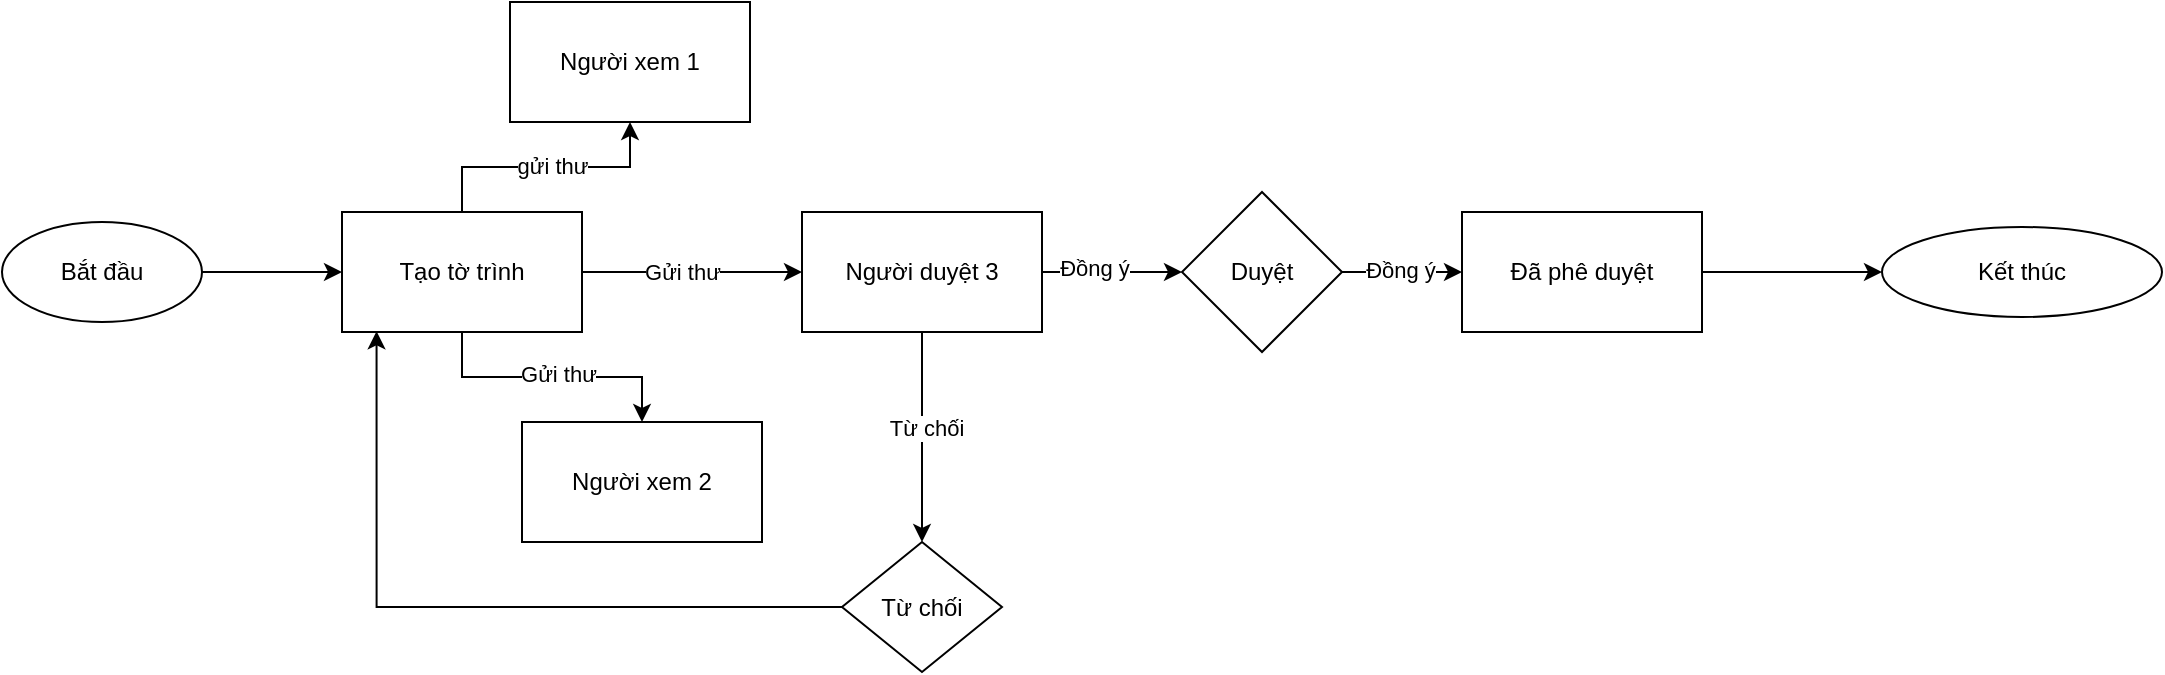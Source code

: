 <mxfile version="21.6.6" type="github">
  <diagram id="C5RBs43oDa-KdzZeNtuy" name="Page-1">
    <mxGraphModel dx="794" dy="464" grid="1" gridSize="10" guides="1" tooltips="1" connect="1" arrows="1" fold="1" page="1" pageScale="1" pageWidth="827" pageHeight="1169" math="0" shadow="0">
      <root>
        <mxCell id="WIyWlLk6GJQsqaUBKTNV-0" />
        <mxCell id="WIyWlLk6GJQsqaUBKTNV-1" parent="WIyWlLk6GJQsqaUBKTNV-0" />
        <mxCell id="bXeS9-nHHweDFAEEq1PL-2" value="" style="edgeStyle=orthogonalEdgeStyle;rounded=0;orthogonalLoop=1;jettySize=auto;html=1;" edge="1" parent="WIyWlLk6GJQsqaUBKTNV-1" source="bXeS9-nHHweDFAEEq1PL-0" target="bXeS9-nHHweDFAEEq1PL-1">
          <mxGeometry relative="1" as="geometry" />
        </mxCell>
        <mxCell id="bXeS9-nHHweDFAEEq1PL-0" value="Bắt đầu" style="ellipse;whiteSpace=wrap;html=1;" vertex="1" parent="WIyWlLk6GJQsqaUBKTNV-1">
          <mxGeometry x="40" y="220" width="100" height="50" as="geometry" />
        </mxCell>
        <mxCell id="bXeS9-nHHweDFAEEq1PL-4" value="" style="edgeStyle=orthogonalEdgeStyle;rounded=0;orthogonalLoop=1;jettySize=auto;html=1;" edge="1" parent="WIyWlLk6GJQsqaUBKTNV-1" source="bXeS9-nHHweDFAEEq1PL-1" target="bXeS9-nHHweDFAEEq1PL-3">
          <mxGeometry relative="1" as="geometry" />
        </mxCell>
        <mxCell id="bXeS9-nHHweDFAEEq1PL-17" value="gửi thư" style="edgeLabel;html=1;align=center;verticalAlign=middle;resizable=0;points=[];" vertex="1" connectable="0" parent="bXeS9-nHHweDFAEEq1PL-4">
          <mxGeometry x="0.032" y="1" relative="1" as="geometry">
            <mxPoint x="1" as="offset" />
          </mxGeometry>
        </mxCell>
        <mxCell id="bXeS9-nHHweDFAEEq1PL-6" value="" style="edgeStyle=orthogonalEdgeStyle;rounded=0;orthogonalLoop=1;jettySize=auto;html=1;" edge="1" parent="WIyWlLk6GJQsqaUBKTNV-1" source="bXeS9-nHHweDFAEEq1PL-1" target="bXeS9-nHHweDFAEEq1PL-5">
          <mxGeometry relative="1" as="geometry" />
        </mxCell>
        <mxCell id="bXeS9-nHHweDFAEEq1PL-19" value="Gửi thư" style="edgeLabel;html=1;align=center;verticalAlign=middle;resizable=0;points=[];" vertex="1" connectable="0" parent="bXeS9-nHHweDFAEEq1PL-6">
          <mxGeometry x="0.035" y="2" relative="1" as="geometry">
            <mxPoint as="offset" />
          </mxGeometry>
        </mxCell>
        <mxCell id="bXeS9-nHHweDFAEEq1PL-8" value="" style="edgeStyle=orthogonalEdgeStyle;rounded=0;orthogonalLoop=1;jettySize=auto;html=1;" edge="1" parent="WIyWlLk6GJQsqaUBKTNV-1" source="bXeS9-nHHweDFAEEq1PL-1" target="bXeS9-nHHweDFAEEq1PL-7">
          <mxGeometry relative="1" as="geometry" />
        </mxCell>
        <mxCell id="bXeS9-nHHweDFAEEq1PL-23" value="Gửi thư" style="edgeLabel;html=1;align=center;verticalAlign=middle;resizable=0;points=[];" vertex="1" connectable="0" parent="bXeS9-nHHweDFAEEq1PL-8">
          <mxGeometry x="-0.345" y="2" relative="1" as="geometry">
            <mxPoint x="14" y="2" as="offset" />
          </mxGeometry>
        </mxCell>
        <mxCell id="bXeS9-nHHweDFAEEq1PL-1" value="Tạo tờ trình" style="whiteSpace=wrap;html=1;" vertex="1" parent="WIyWlLk6GJQsqaUBKTNV-1">
          <mxGeometry x="210" y="215" width="120" height="60" as="geometry" />
        </mxCell>
        <mxCell id="bXeS9-nHHweDFAEEq1PL-3" value="Người xem 1" style="whiteSpace=wrap;html=1;" vertex="1" parent="WIyWlLk6GJQsqaUBKTNV-1">
          <mxGeometry x="294" y="110" width="120" height="60" as="geometry" />
        </mxCell>
        <mxCell id="bXeS9-nHHweDFAEEq1PL-5" value="Người xem 2" style="whiteSpace=wrap;html=1;" vertex="1" parent="WIyWlLk6GJQsqaUBKTNV-1">
          <mxGeometry x="300" y="320" width="120" height="60" as="geometry" />
        </mxCell>
        <mxCell id="bXeS9-nHHweDFAEEq1PL-10" value="" style="edgeStyle=orthogonalEdgeStyle;rounded=0;orthogonalLoop=1;jettySize=auto;html=1;" edge="1" parent="WIyWlLk6GJQsqaUBKTNV-1" source="bXeS9-nHHweDFAEEq1PL-7" target="bXeS9-nHHweDFAEEq1PL-9">
          <mxGeometry relative="1" as="geometry" />
        </mxCell>
        <mxCell id="bXeS9-nHHweDFAEEq1PL-27" value="Đồng ý" style="edgeLabel;html=1;align=center;verticalAlign=middle;resizable=0;points=[];" vertex="1" connectable="0" parent="bXeS9-nHHweDFAEEq1PL-10">
          <mxGeometry x="-0.257" y="2" relative="1" as="geometry">
            <mxPoint as="offset" />
          </mxGeometry>
        </mxCell>
        <mxCell id="bXeS9-nHHweDFAEEq1PL-25" value="" style="edgeStyle=orthogonalEdgeStyle;rounded=0;orthogonalLoop=1;jettySize=auto;html=1;" edge="1" parent="WIyWlLk6GJQsqaUBKTNV-1" source="bXeS9-nHHweDFAEEq1PL-7" target="bXeS9-nHHweDFAEEq1PL-24">
          <mxGeometry relative="1" as="geometry" />
        </mxCell>
        <mxCell id="bXeS9-nHHweDFAEEq1PL-26" value="Từ chối" style="edgeLabel;html=1;align=center;verticalAlign=middle;resizable=0;points=[];" vertex="1" connectable="0" parent="bXeS9-nHHweDFAEEq1PL-25">
          <mxGeometry x="-0.095" y="2" relative="1" as="geometry">
            <mxPoint as="offset" />
          </mxGeometry>
        </mxCell>
        <mxCell id="bXeS9-nHHweDFAEEq1PL-7" value="Người duyệt 3" style="whiteSpace=wrap;html=1;" vertex="1" parent="WIyWlLk6GJQsqaUBKTNV-1">
          <mxGeometry x="440" y="215" width="120" height="60" as="geometry" />
        </mxCell>
        <mxCell id="bXeS9-nHHweDFAEEq1PL-12" value="" style="edgeStyle=orthogonalEdgeStyle;rounded=0;orthogonalLoop=1;jettySize=auto;html=1;" edge="1" parent="WIyWlLk6GJQsqaUBKTNV-1" source="bXeS9-nHHweDFAEEq1PL-9" target="bXeS9-nHHweDFAEEq1PL-11">
          <mxGeometry relative="1" as="geometry" />
        </mxCell>
        <mxCell id="bXeS9-nHHweDFAEEq1PL-20" value="Đồng ý" style="edgeLabel;html=1;align=center;verticalAlign=middle;resizable=0;points=[];" vertex="1" connectable="0" parent="bXeS9-nHHweDFAEEq1PL-12">
          <mxGeometry x="-0.033" y="1" relative="1" as="geometry">
            <mxPoint as="offset" />
          </mxGeometry>
        </mxCell>
        <mxCell id="bXeS9-nHHweDFAEEq1PL-9" value="Duyệt" style="rhombus;whiteSpace=wrap;html=1;" vertex="1" parent="WIyWlLk6GJQsqaUBKTNV-1">
          <mxGeometry x="630" y="205" width="80" height="80" as="geometry" />
        </mxCell>
        <mxCell id="bXeS9-nHHweDFAEEq1PL-14" value="" style="edgeStyle=orthogonalEdgeStyle;rounded=0;orthogonalLoop=1;jettySize=auto;html=1;" edge="1" parent="WIyWlLk6GJQsqaUBKTNV-1" source="bXeS9-nHHweDFAEEq1PL-11" target="bXeS9-nHHweDFAEEq1PL-13">
          <mxGeometry relative="1" as="geometry" />
        </mxCell>
        <mxCell id="bXeS9-nHHweDFAEEq1PL-11" value="Đã phê duyệt" style="whiteSpace=wrap;html=1;" vertex="1" parent="WIyWlLk6GJQsqaUBKTNV-1">
          <mxGeometry x="770" y="215" width="120" height="60" as="geometry" />
        </mxCell>
        <mxCell id="bXeS9-nHHweDFAEEq1PL-13" value="Kết thúc" style="ellipse;whiteSpace=wrap;html=1;" vertex="1" parent="WIyWlLk6GJQsqaUBKTNV-1">
          <mxGeometry x="980" y="222.5" width="140" height="45" as="geometry" />
        </mxCell>
        <mxCell id="bXeS9-nHHweDFAEEq1PL-28" style="edgeStyle=orthogonalEdgeStyle;rounded=0;orthogonalLoop=1;jettySize=auto;html=1;entryX=0.144;entryY=0.994;entryDx=0;entryDy=0;entryPerimeter=0;" edge="1" parent="WIyWlLk6GJQsqaUBKTNV-1" source="bXeS9-nHHweDFAEEq1PL-24" target="bXeS9-nHHweDFAEEq1PL-1">
          <mxGeometry relative="1" as="geometry">
            <mxPoint x="130" y="300" as="targetPoint" />
          </mxGeometry>
        </mxCell>
        <mxCell id="bXeS9-nHHweDFAEEq1PL-24" value="Từ chối" style="rhombus;whiteSpace=wrap;html=1;" vertex="1" parent="WIyWlLk6GJQsqaUBKTNV-1">
          <mxGeometry x="460" y="380" width="80" height="65" as="geometry" />
        </mxCell>
      </root>
    </mxGraphModel>
  </diagram>
</mxfile>

